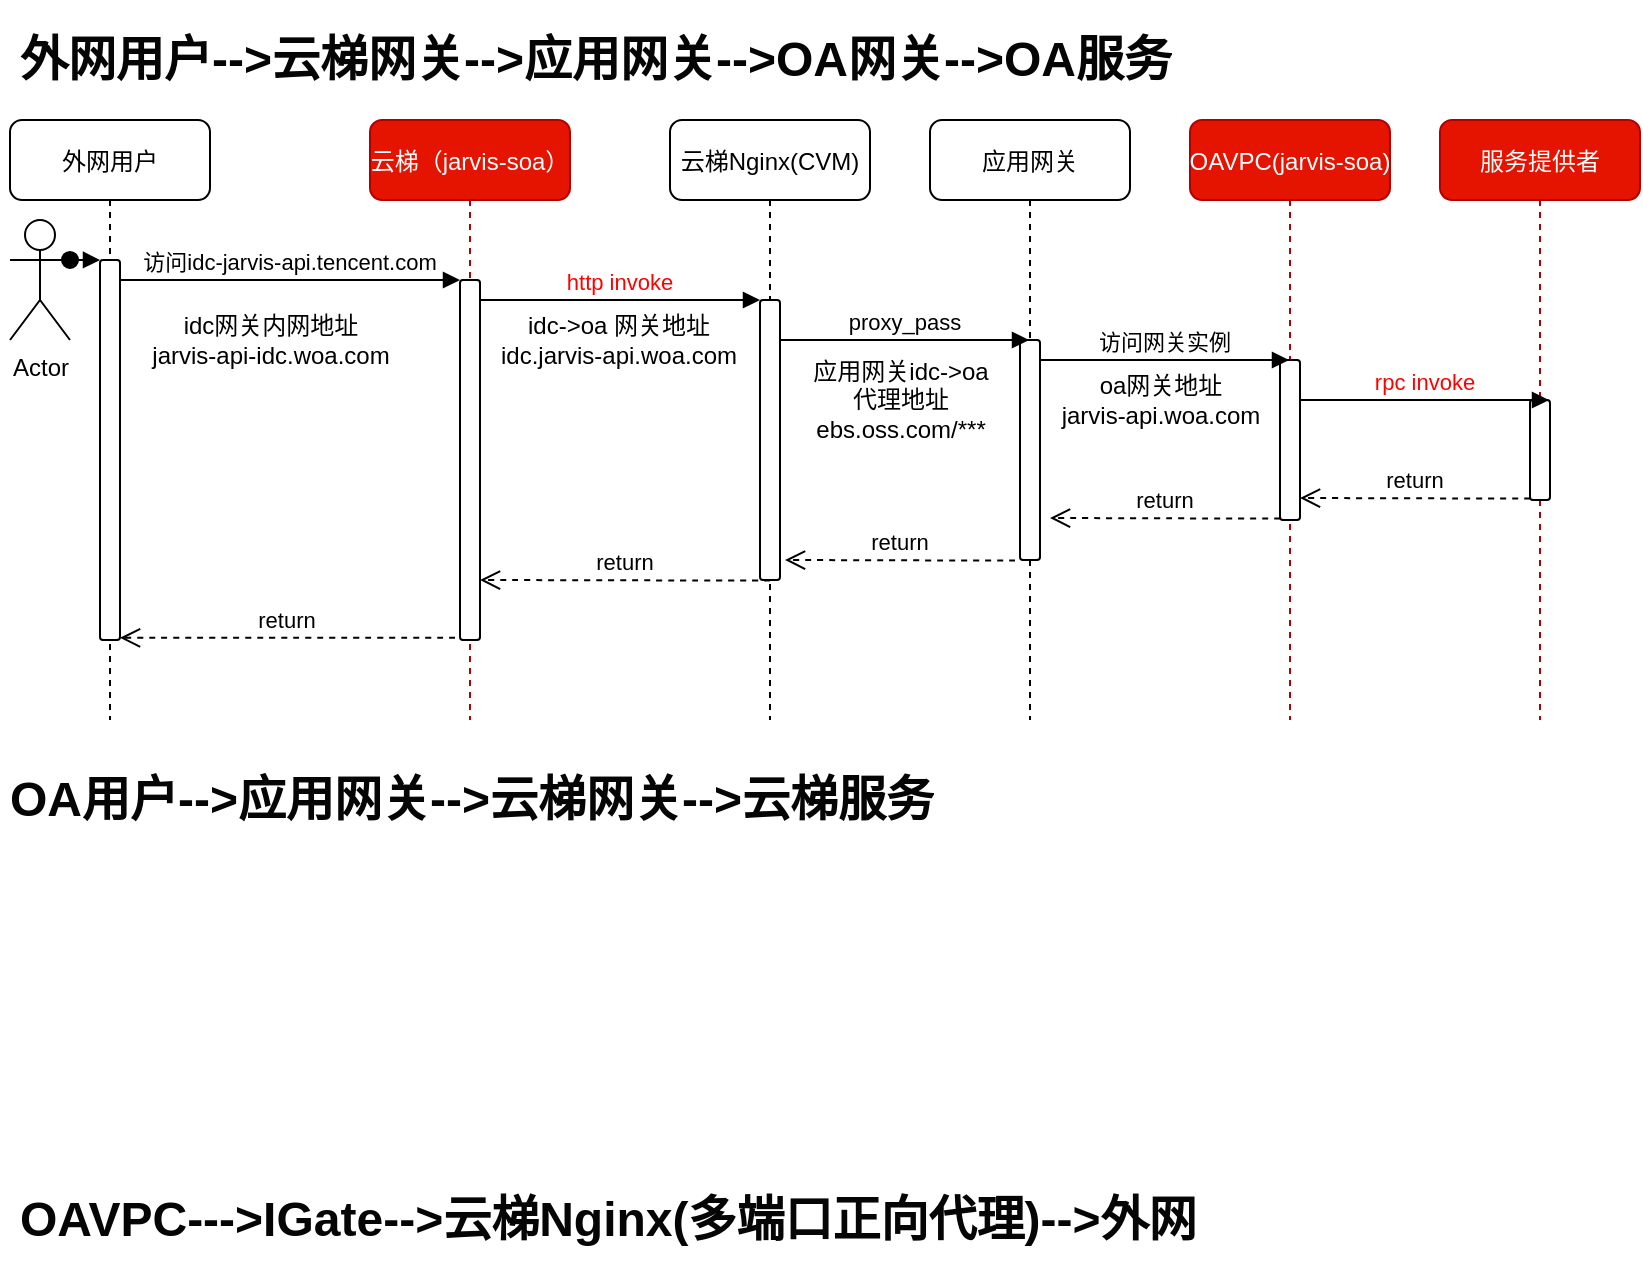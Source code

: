 <mxfile version="14.2.9" type="github">
  <diagram id="kgpKYQtTHZ0yAKxKKP6v" name="Page-1">
    <mxGraphModel dx="1185" dy="662" grid="1" gridSize="10" guides="1" tooltips="1" connect="1" arrows="1" fold="1" page="1" pageScale="1" pageWidth="850" pageHeight="1100" math="0" shadow="0">
      <root>
        <mxCell id="0" />
        <mxCell id="1" parent="0" />
        <mxCell id="3nuBFxr9cyL0pnOWT2aG-1" value="外网用户" style="shape=umlLifeline;perimeter=lifelinePerimeter;container=1;collapsible=0;recursiveResize=0;shadow=0;strokeWidth=1;rounded=1;" parent="1" vertex="1">
          <mxGeometry x="45" y="80" width="100" height="300" as="geometry" />
        </mxCell>
        <mxCell id="3nuBFxr9cyL0pnOWT2aG-2" value="" style="points=[];perimeter=orthogonalPerimeter;shadow=0;strokeWidth=1;rounded=1;" parent="3nuBFxr9cyL0pnOWT2aG-1" vertex="1">
          <mxGeometry x="45" y="70" width="10" height="190" as="geometry" />
        </mxCell>
        <mxCell id="3nuBFxr9cyL0pnOWT2aG-5" value="云梯（jarvis-soa）" style="shape=umlLifeline;perimeter=lifelinePerimeter;container=1;collapsible=0;recursiveResize=0;shadow=0;strokeWidth=1;rounded=1;fillColor=#e51400;strokeColor=#B20000;fontColor=#ffffff;" parent="1" vertex="1">
          <mxGeometry x="225" y="80" width="100" height="300" as="geometry" />
        </mxCell>
        <mxCell id="3nuBFxr9cyL0pnOWT2aG-6" value="" style="points=[];perimeter=orthogonalPerimeter;shadow=0;strokeWidth=1;rounded=1;" parent="3nuBFxr9cyL0pnOWT2aG-5" vertex="1">
          <mxGeometry x="45" y="80" width="10" height="180" as="geometry" />
        </mxCell>
        <mxCell id="3nuBFxr9cyL0pnOWT2aG-7" value="return" style="verticalAlign=bottom;endArrow=open;dashed=1;endSize=8;exitX=-0.25;exitY=0.994;shadow=0;strokeWidth=1;curved=1;exitDx=0;exitDy=0;exitPerimeter=0;" parent="1" source="3nuBFxr9cyL0pnOWT2aG-6" target="3nuBFxr9cyL0pnOWT2aG-2" edge="1">
          <mxGeometry relative="1" as="geometry">
            <mxPoint x="200" y="236" as="targetPoint" />
          </mxGeometry>
        </mxCell>
        <mxCell id="3nuBFxr9cyL0pnOWT2aG-8" value="访问idc-jarvis-api.tencent.com" style="verticalAlign=bottom;endArrow=block;entryX=0;entryY=0;shadow=0;strokeWidth=1;curved=1;" parent="1" source="3nuBFxr9cyL0pnOWT2aG-2" target="3nuBFxr9cyL0pnOWT2aG-6" edge="1">
          <mxGeometry relative="1" as="geometry">
            <mxPoint x="200" y="160" as="sourcePoint" />
          </mxGeometry>
        </mxCell>
        <mxCell id="pnKsWl6k3-rWOxbT1f3y-1" value="云梯Nginx(CVM)" style="shape=umlLifeline;perimeter=lifelinePerimeter;container=1;collapsible=0;recursiveResize=0;shadow=0;strokeWidth=1;rounded=1;" vertex="1" parent="1">
          <mxGeometry x="375" y="80" width="100" height="300" as="geometry" />
        </mxCell>
        <mxCell id="pnKsWl6k3-rWOxbT1f3y-2" value="" style="points=[];perimeter=orthogonalPerimeter;shadow=0;strokeWidth=1;rounded=1;" vertex="1" parent="pnKsWl6k3-rWOxbT1f3y-1">
          <mxGeometry x="45" y="90" width="10" height="140" as="geometry" />
        </mxCell>
        <mxCell id="pnKsWl6k3-rWOxbT1f3y-3" value="应用网关" style="shape=umlLifeline;perimeter=lifelinePerimeter;container=1;collapsible=0;recursiveResize=0;shadow=0;strokeWidth=1;rounded=1;" vertex="1" parent="1">
          <mxGeometry x="505" y="80" width="100" height="300" as="geometry" />
        </mxCell>
        <mxCell id="pnKsWl6k3-rWOxbT1f3y-4" value="" style="points=[];perimeter=orthogonalPerimeter;shadow=0;strokeWidth=1;rounded=1;" vertex="1" parent="pnKsWl6k3-rWOxbT1f3y-3">
          <mxGeometry x="45" y="110" width="10" height="110" as="geometry" />
        </mxCell>
        <mxCell id="pnKsWl6k3-rWOxbT1f3y-5" value="OAVPC(jarvis-soa)" style="shape=umlLifeline;perimeter=lifelinePerimeter;container=1;collapsible=0;recursiveResize=0;shadow=0;strokeWidth=1;rounded=1;fillColor=#e51400;strokeColor=#B20000;fontColor=#ffffff;" vertex="1" parent="1">
          <mxGeometry x="635" y="80" width="100" height="300" as="geometry" />
        </mxCell>
        <mxCell id="pnKsWl6k3-rWOxbT1f3y-6" value="" style="points=[];perimeter=orthogonalPerimeter;shadow=0;strokeWidth=1;rounded=1;" vertex="1" parent="pnKsWl6k3-rWOxbT1f3y-5">
          <mxGeometry x="45" y="120" width="10" height="80" as="geometry" />
        </mxCell>
        <mxCell id="pnKsWl6k3-rWOxbT1f3y-24" value="return" style="verticalAlign=bottom;endArrow=open;dashed=1;endSize=8;exitX=0;exitY=0.95;shadow=0;strokeWidth=1;curved=1;" edge="1" parent="pnKsWl6k3-rWOxbT1f3y-5">
          <mxGeometry relative="1" as="geometry">
            <mxPoint x="55" y="189" as="targetPoint" />
            <mxPoint x="170" y="189.31" as="sourcePoint" />
          </mxGeometry>
        </mxCell>
        <mxCell id="pnKsWl6k3-rWOxbT1f3y-9" value="Actor" style="shape=umlActor;verticalLabelPosition=bottom;verticalAlign=top;html=1;outlineConnect=0;rounded=1;" vertex="1" parent="1">
          <mxGeometry x="45" y="130" width="30" height="60" as="geometry" />
        </mxCell>
        <mxCell id="3nuBFxr9cyL0pnOWT2aG-3" value="" style="verticalAlign=bottom;startArrow=oval;endArrow=block;startSize=8;shadow=0;strokeWidth=1;exitX=1;exitY=0.333;exitDx=0;exitDy=0;exitPerimeter=0;curved=1;" parent="1" target="3nuBFxr9cyL0pnOWT2aG-2" edge="1" source="pnKsWl6k3-rWOxbT1f3y-9">
          <mxGeometry relative="1" as="geometry">
            <mxPoint x="30" y="150" as="sourcePoint" />
          </mxGeometry>
        </mxCell>
        <mxCell id="pnKsWl6k3-rWOxbT1f3y-13" value="http invoke" style="verticalAlign=bottom;endArrow=block;shadow=0;strokeWidth=1;curved=1;fontColor=#FF0000;" edge="1" parent="1">
          <mxGeometry relative="1" as="geometry">
            <mxPoint x="280" y="170.0" as="sourcePoint" />
            <mxPoint x="420" y="170" as="targetPoint" />
          </mxGeometry>
        </mxCell>
        <mxCell id="pnKsWl6k3-rWOxbT1f3y-14" value="proxy_pass" style="verticalAlign=bottom;endArrow=block;shadow=0;strokeWidth=1;curved=1;" edge="1" parent="1" target="pnKsWl6k3-rWOxbT1f3y-3">
          <mxGeometry relative="1" as="geometry">
            <mxPoint x="430" y="190.0" as="sourcePoint" />
            <mxPoint x="540" y="190" as="targetPoint" />
          </mxGeometry>
        </mxCell>
        <mxCell id="pnKsWl6k3-rWOxbT1f3y-15" value="访问网关实例" style="verticalAlign=bottom;endArrow=block;shadow=0;strokeWidth=1;curved=1;" edge="1" parent="1">
          <mxGeometry relative="1" as="geometry">
            <mxPoint x="560" y="200.0" as="sourcePoint" />
            <mxPoint x="684.5" y="200.0" as="targetPoint" />
          </mxGeometry>
        </mxCell>
        <mxCell id="pnKsWl6k3-rWOxbT1f3y-16" value="服务提供者" style="shape=umlLifeline;perimeter=lifelinePerimeter;container=1;collapsible=0;recursiveResize=0;shadow=0;strokeWidth=1;rounded=1;fillColor=#e51400;strokeColor=#B20000;fontColor=#ffffff;" vertex="1" parent="1">
          <mxGeometry x="760" y="80" width="100" height="300" as="geometry" />
        </mxCell>
        <mxCell id="pnKsWl6k3-rWOxbT1f3y-17" value="" style="points=[];perimeter=orthogonalPerimeter;shadow=0;strokeWidth=1;rounded=1;" vertex="1" parent="pnKsWl6k3-rWOxbT1f3y-16">
          <mxGeometry x="45" y="140" width="10" height="50" as="geometry" />
        </mxCell>
        <mxCell id="pnKsWl6k3-rWOxbT1f3y-18" value="rpc invoke" style="verticalAlign=bottom;endArrow=block;shadow=0;strokeWidth=1;curved=1;fontColor=#FF0000;" edge="1" parent="1">
          <mxGeometry relative="1" as="geometry">
            <mxPoint x="690" y="220.0" as="sourcePoint" />
            <mxPoint x="814.5" y="220.0" as="targetPoint" />
          </mxGeometry>
        </mxCell>
        <mxCell id="pnKsWl6k3-rWOxbT1f3y-19" value="应用网关idc-&amp;gt;oa&lt;br&gt;代理地址&lt;br&gt;ebs.oss.com/***" style="text;html=1;align=center;verticalAlign=middle;resizable=0;points=[];autosize=1;rounded=1;" vertex="1" parent="1">
          <mxGeometry x="440" y="195" width="100" height="50" as="geometry" />
        </mxCell>
        <mxCell id="pnKsWl6k3-rWOxbT1f3y-20" value="idc-&amp;gt;oa 网关地址&lt;br&gt;idc.jarvis-api.woa.com" style="text;html=1;align=center;verticalAlign=middle;resizable=0;points=[];autosize=1;rounded=1;" vertex="1" parent="1">
          <mxGeometry x="284" y="175" width="130" height="30" as="geometry" />
        </mxCell>
        <mxCell id="pnKsWl6k3-rWOxbT1f3y-21" value="oa网关地址&lt;br&gt;jarvis-api.woa.com" style="text;html=1;align=center;verticalAlign=middle;resizable=0;points=[];autosize=1;rounded=1;" vertex="1" parent="1">
          <mxGeometry x="565" y="205" width="110" height="30" as="geometry" />
        </mxCell>
        <mxCell id="pnKsWl6k3-rWOxbT1f3y-22" value="idc网关内网地址&lt;br&gt;jarvis-api-idc.woa.com" style="text;html=1;align=center;verticalAlign=middle;resizable=0;points=[];autosize=1;rounded=1;" vertex="1" parent="1">
          <mxGeometry x="110" y="175" width="130" height="30" as="geometry" />
        </mxCell>
        <mxCell id="pnKsWl6k3-rWOxbT1f3y-25" value="return" style="verticalAlign=bottom;endArrow=open;dashed=1;endSize=8;exitX=0;exitY=0.95;shadow=0;strokeWidth=1;curved=1;" edge="1" parent="1">
          <mxGeometry relative="1" as="geometry">
            <mxPoint x="565" y="279.0" as="targetPoint" />
            <mxPoint x="680" y="279.31" as="sourcePoint" />
          </mxGeometry>
        </mxCell>
        <mxCell id="pnKsWl6k3-rWOxbT1f3y-26" value="return" style="verticalAlign=bottom;endArrow=open;dashed=1;endSize=8;exitX=0;exitY=0.95;shadow=0;strokeWidth=1;curved=1;" edge="1" parent="1">
          <mxGeometry relative="1" as="geometry">
            <mxPoint x="432.5" y="300.0" as="targetPoint" />
            <mxPoint x="547.5" y="300.31" as="sourcePoint" />
          </mxGeometry>
        </mxCell>
        <mxCell id="pnKsWl6k3-rWOxbT1f3y-28" value="return" style="verticalAlign=bottom;endArrow=open;dashed=1;endSize=8;exitX=0;exitY=0.95;shadow=0;strokeWidth=1;curved=1;" edge="1" parent="1">
          <mxGeometry relative="1" as="geometry">
            <mxPoint x="280" y="310" as="targetPoint" />
            <mxPoint x="425" y="310.31" as="sourcePoint" />
          </mxGeometry>
        </mxCell>
        <mxCell id="pnKsWl6k3-rWOxbT1f3y-31" value="&lt;h1&gt;外网用户--&amp;gt;云梯网关--&amp;gt;应用网关--&amp;gt;OA网关--&amp;gt;OA服务&lt;/h1&gt;" style="text;html=1;strokeColor=none;fillColor=none;spacing=5;spacingTop=-20;whiteSpace=wrap;overflow=hidden;rounded=0;fontColor=#050505;" vertex="1" parent="1">
          <mxGeometry x="45" y="30" width="635" height="40" as="geometry" />
        </mxCell>
        <mxCell id="pnKsWl6k3-rWOxbT1f3y-33" value="&lt;h1&gt;OA用户--&amp;gt;应用网关--&amp;gt;云梯网关--&amp;gt;云梯服务&lt;/h1&gt;" style="text;html=1;strokeColor=none;fillColor=none;spacing=5;spacingTop=-20;whiteSpace=wrap;overflow=hidden;rounded=0;fontColor=#050505;" vertex="1" parent="1">
          <mxGeometry x="40" y="400" width="585" height="40" as="geometry" />
        </mxCell>
        <mxCell id="pnKsWl6k3-rWOxbT1f3y-34" value="&lt;h1&gt;OAVPC---&amp;gt;IGate--&amp;gt;云梯Nginx(多端口正向代理)--&amp;gt;外网&lt;/h1&gt;" style="text;html=1;strokeColor=none;fillColor=none;spacing=5;spacingTop=-20;whiteSpace=wrap;overflow=hidden;rounded=0;fontColor=#050505;" vertex="1" parent="1">
          <mxGeometry x="45" y="610" width="605" height="40" as="geometry" />
        </mxCell>
      </root>
    </mxGraphModel>
  </diagram>
</mxfile>
